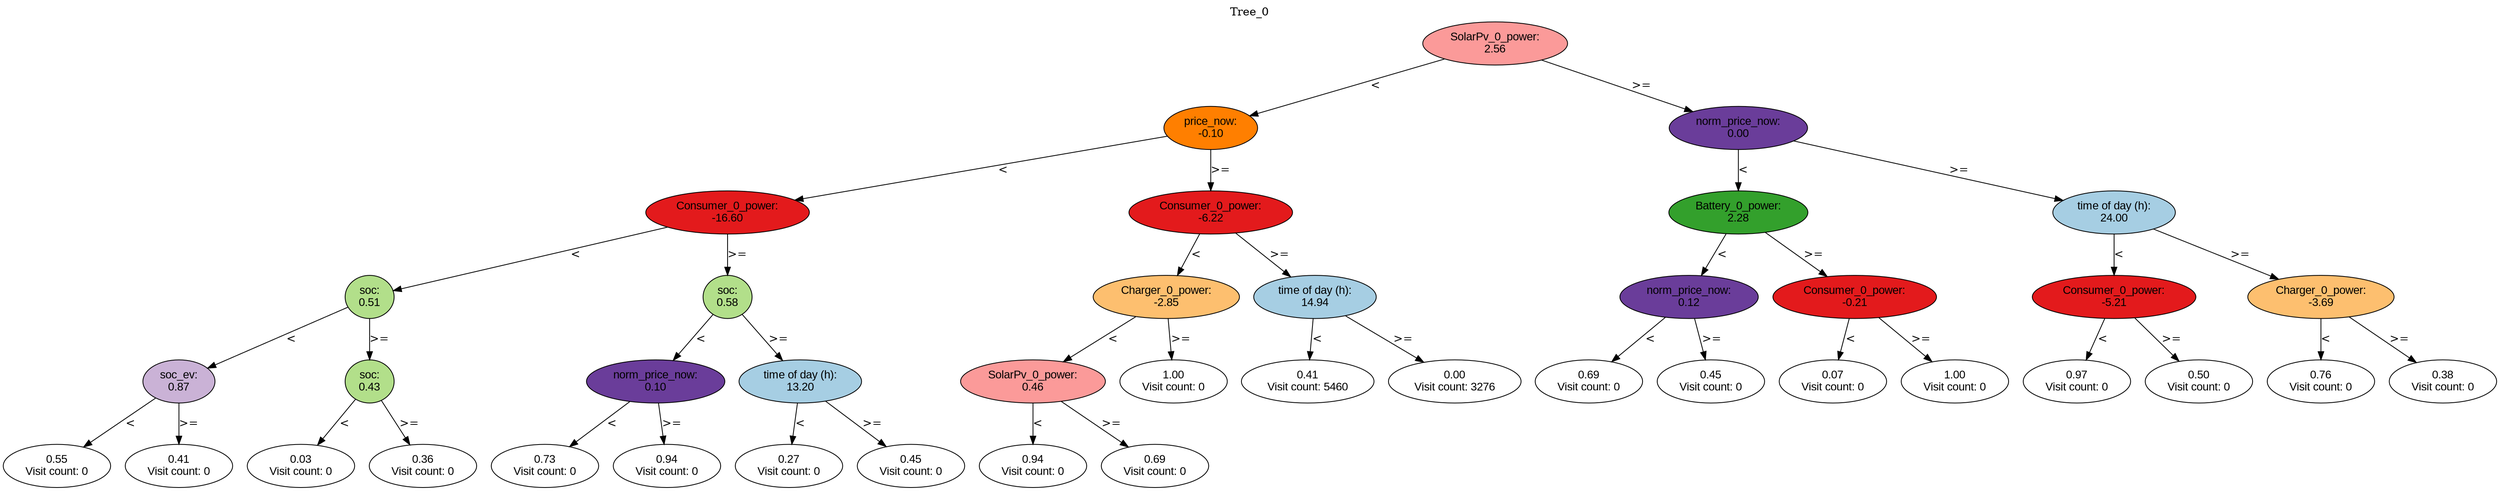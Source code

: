 digraph BST {
    node [fontname="Arial" style=filled colorscheme=paired12];
    0 [ label = "SolarPv_0_power:
2.56" fillcolor=5];
    1 [ label = "price_now:
-0.10" fillcolor=8];
    2 [ label = "Consumer_0_power:
-16.60" fillcolor=6];
    3 [ label = "soc:
0.51" fillcolor=3];
    4 [ label = "soc_ev:
0.87" fillcolor=9];
    5 [ label = "0.55
Visit count: 0" fillcolor=white];
    6 [ label = "0.41
Visit count: 0" fillcolor=white];
    7 [ label = "soc:
0.43" fillcolor=3];
    8 [ label = "0.03
Visit count: 0" fillcolor=white];
    9 [ label = "0.36
Visit count: 0" fillcolor=white];
    10 [ label = "soc:
0.58" fillcolor=3];
    11 [ label = "norm_price_now:
0.10" fillcolor=10];
    12 [ label = "0.73
Visit count: 0" fillcolor=white];
    13 [ label = "0.94
Visit count: 0" fillcolor=white];
    14 [ label = "time of day (h):
13.20" fillcolor=1];
    15 [ label = "0.27
Visit count: 0" fillcolor=white];
    16 [ label = "0.45
Visit count: 0" fillcolor=white];
    17 [ label = "Consumer_0_power:
-6.22" fillcolor=6];
    18 [ label = "Charger_0_power:
-2.85" fillcolor=7];
    19 [ label = "SolarPv_0_power:
0.46" fillcolor=5];
    20 [ label = "0.94
Visit count: 0" fillcolor=white];
    21 [ label = "0.69
Visit count: 0" fillcolor=white];
    22 [ label = "1.00
Visit count: 0" fillcolor=white];
    23 [ label = "time of day (h):
14.94" fillcolor=1];
    24 [ label = "0.41
Visit count: 5460" fillcolor=white];
    25 [ label = "0.00
Visit count: 3276" fillcolor=white];
    26 [ label = "norm_price_now:
0.00" fillcolor=10];
    27 [ label = "Battery_0_power:
2.28" fillcolor=4];
    28 [ label = "norm_price_now:
0.12" fillcolor=10];
    29 [ label = "0.69
Visit count: 0" fillcolor=white];
    30 [ label = "0.45
Visit count: 0" fillcolor=white];
    31 [ label = "Consumer_0_power:
-0.21" fillcolor=6];
    32 [ label = "0.07
Visit count: 0" fillcolor=white];
    33 [ label = "1.00
Visit count: 0" fillcolor=white];
    34 [ label = "time of day (h):
24.00" fillcolor=1];
    35 [ label = "Consumer_0_power:
-5.21" fillcolor=6];
    36 [ label = "0.97
Visit count: 0" fillcolor=white];
    37 [ label = "0.50
Visit count: 0" fillcolor=white];
    38 [ label = "Charger_0_power:
-3.69" fillcolor=7];
    39 [ label = "0.76
Visit count: 0" fillcolor=white];
    40 [ label = "0.38
Visit count: 0" fillcolor=white];

    0  -> 1[ label = "<"];
    0  -> 26[ label = ">="];
    1  -> 2[ label = "<"];
    1  -> 17[ label = ">="];
    2  -> 3[ label = "<"];
    2  -> 10[ label = ">="];
    3  -> 4[ label = "<"];
    3  -> 7[ label = ">="];
    4  -> 5[ label = "<"];
    4  -> 6[ label = ">="];
    7  -> 8[ label = "<"];
    7  -> 9[ label = ">="];
    10  -> 11[ label = "<"];
    10  -> 14[ label = ">="];
    11  -> 12[ label = "<"];
    11  -> 13[ label = ">="];
    14  -> 15[ label = "<"];
    14  -> 16[ label = ">="];
    17  -> 18[ label = "<"];
    17  -> 23[ label = ">="];
    18  -> 19[ label = "<"];
    18  -> 22[ label = ">="];
    19  -> 20[ label = "<"];
    19  -> 21[ label = ">="];
    23  -> 24[ label = "<"];
    23  -> 25[ label = ">="];
    26  -> 27[ label = "<"];
    26  -> 34[ label = ">="];
    27  -> 28[ label = "<"];
    27  -> 31[ label = ">="];
    28  -> 29[ label = "<"];
    28  -> 30[ label = ">="];
    31  -> 32[ label = "<"];
    31  -> 33[ label = ">="];
    34  -> 35[ label = "<"];
    34  -> 38[ label = ">="];
    35  -> 36[ label = "<"];
    35  -> 37[ label = ">="];
    38  -> 39[ label = "<"];
    38  -> 40[ label = ">="];

    labelloc="t";
    label="Tree_0";
}